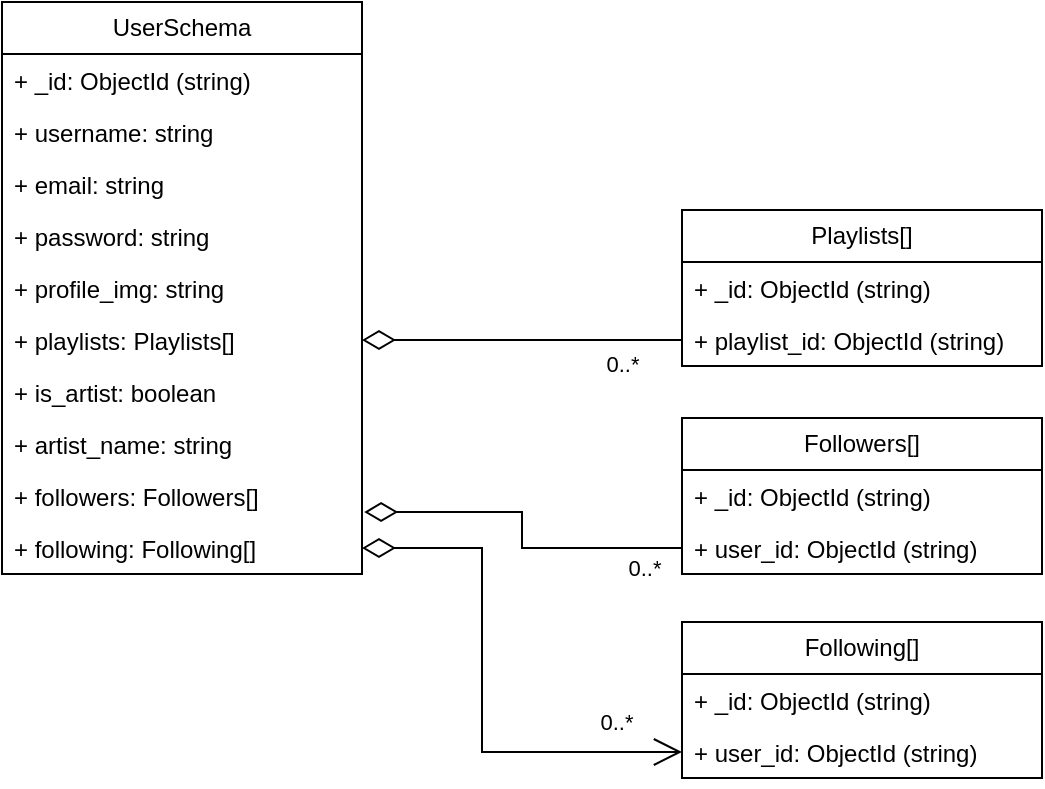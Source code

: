 <mxfile version="24.7.16">
  <diagram name="1 oldal" id="gWuQNB8cpPoz4X4sDsTD">
    <mxGraphModel dx="533" dy="788" grid="1" gridSize="10" guides="1" tooltips="1" connect="1" arrows="1" fold="1" page="1" pageScale="1" pageWidth="827" pageHeight="1169" math="0" shadow="0">
      <root>
        <mxCell id="0" />
        <mxCell id="1" parent="0" />
        <mxCell id="hXM6IOfAmBf4wbzv_9Qh-1" value="UserSchema" style="swimlane;fontStyle=0;childLayout=stackLayout;horizontal=1;startSize=26;fillColor=none;horizontalStack=0;resizeParent=1;resizeParentMax=0;resizeLast=0;collapsible=1;marginBottom=0;whiteSpace=wrap;html=1;" vertex="1" parent="1">
          <mxGeometry x="80" y="30" width="180" height="286" as="geometry" />
        </mxCell>
        <mxCell id="hXM6IOfAmBf4wbzv_9Qh-2" value="+ _id: ObjectId (string)" style="text;strokeColor=none;fillColor=none;align=left;verticalAlign=top;spacingLeft=4;spacingRight=4;overflow=hidden;rotatable=0;points=[[0,0.5],[1,0.5]];portConstraint=eastwest;whiteSpace=wrap;html=1;fontStyle=0" vertex="1" parent="hXM6IOfAmBf4wbzv_9Qh-1">
          <mxGeometry y="26" width="180" height="26" as="geometry" />
        </mxCell>
        <mxCell id="hXM6IOfAmBf4wbzv_9Qh-3" value="+ username: string" style="text;strokeColor=none;fillColor=none;align=left;verticalAlign=top;spacingLeft=4;spacingRight=4;overflow=hidden;rotatable=0;points=[[0,0.5],[1,0.5]];portConstraint=eastwest;whiteSpace=wrap;html=1;" vertex="1" parent="hXM6IOfAmBf4wbzv_9Qh-1">
          <mxGeometry y="52" width="180" height="26" as="geometry" />
        </mxCell>
        <mxCell id="hXM6IOfAmBf4wbzv_9Qh-6" value="+ email: string" style="text;strokeColor=none;fillColor=none;align=left;verticalAlign=top;spacingLeft=4;spacingRight=4;overflow=hidden;rotatable=0;points=[[0,0.5],[1,0.5]];portConstraint=eastwest;whiteSpace=wrap;html=1;" vertex="1" parent="hXM6IOfAmBf4wbzv_9Qh-1">
          <mxGeometry y="78" width="180" height="26" as="geometry" />
        </mxCell>
        <mxCell id="hXM6IOfAmBf4wbzv_9Qh-5" value="+ password: string" style="text;strokeColor=none;fillColor=none;align=left;verticalAlign=top;spacingLeft=4;spacingRight=4;overflow=hidden;rotatable=0;points=[[0,0.5],[1,0.5]];portConstraint=eastwest;whiteSpace=wrap;html=1;" vertex="1" parent="hXM6IOfAmBf4wbzv_9Qh-1">
          <mxGeometry y="104" width="180" height="26" as="geometry" />
        </mxCell>
        <mxCell id="hXM6IOfAmBf4wbzv_9Qh-7" value="+ profile_img: string" style="text;strokeColor=none;fillColor=none;align=left;verticalAlign=top;spacingLeft=4;spacingRight=4;overflow=hidden;rotatable=0;points=[[0,0.5],[1,0.5]];portConstraint=eastwest;whiteSpace=wrap;html=1;" vertex="1" parent="hXM6IOfAmBf4wbzv_9Qh-1">
          <mxGeometry y="130" width="180" height="26" as="geometry" />
        </mxCell>
        <mxCell id="hXM6IOfAmBf4wbzv_9Qh-17" value="+ playlists: Playlists[]" style="text;strokeColor=none;fillColor=none;align=left;verticalAlign=top;spacingLeft=4;spacingRight=4;overflow=hidden;rotatable=0;points=[[0,0.5],[1,0.5]];portConstraint=eastwest;whiteSpace=wrap;html=1;" vertex="1" parent="hXM6IOfAmBf4wbzv_9Qh-1">
          <mxGeometry y="156" width="180" height="26" as="geometry" />
        </mxCell>
        <mxCell id="hXM6IOfAmBf4wbzv_9Qh-4" value="+ is_artist: boolean" style="text;strokeColor=none;fillColor=none;align=left;verticalAlign=top;spacingLeft=4;spacingRight=4;overflow=hidden;rotatable=0;points=[[0,0.5],[1,0.5]];portConstraint=eastwest;whiteSpace=wrap;html=1;" vertex="1" parent="hXM6IOfAmBf4wbzv_9Qh-1">
          <mxGeometry y="182" width="180" height="26" as="geometry" />
        </mxCell>
        <mxCell id="hXM6IOfAmBf4wbzv_9Qh-19" value="+ artist_name: string" style="text;strokeColor=none;fillColor=none;align=left;verticalAlign=top;spacingLeft=4;spacingRight=4;overflow=hidden;rotatable=0;points=[[0,0.5],[1,0.5]];portConstraint=eastwest;whiteSpace=wrap;html=1;" vertex="1" parent="hXM6IOfAmBf4wbzv_9Qh-1">
          <mxGeometry y="208" width="180" height="26" as="geometry" />
        </mxCell>
        <mxCell id="hXM6IOfAmBf4wbzv_9Qh-26" value="+ followers: Followers[]" style="text;strokeColor=none;fillColor=none;align=left;verticalAlign=top;spacingLeft=4;spacingRight=4;overflow=hidden;rotatable=0;points=[[0,0.5],[1,0.5]];portConstraint=eastwest;whiteSpace=wrap;html=1;" vertex="1" parent="hXM6IOfAmBf4wbzv_9Qh-1">
          <mxGeometry y="234" width="180" height="26" as="geometry" />
        </mxCell>
        <mxCell id="hXM6IOfAmBf4wbzv_9Qh-18" value="+ following: Following[]" style="text;strokeColor=none;fillColor=none;align=left;verticalAlign=top;spacingLeft=4;spacingRight=4;overflow=hidden;rotatable=0;points=[[0,0.5],[1,0.5]];portConstraint=eastwest;whiteSpace=wrap;html=1;" vertex="1" parent="hXM6IOfAmBf4wbzv_9Qh-1">
          <mxGeometry y="260" width="180" height="26" as="geometry" />
        </mxCell>
        <mxCell id="hXM6IOfAmBf4wbzv_9Qh-8" value="" style="endArrow=none;html=1;endSize=12;startArrow=diamondThin;startSize=14;startFill=0;edgeStyle=orthogonalEdgeStyle;align=left;verticalAlign=bottom;rounded=0;endFill=0;entryX=0;entryY=0.5;entryDx=0;entryDy=0;" edge="1" parent="1" source="hXM6IOfAmBf4wbzv_9Qh-17" target="hXM6IOfAmBf4wbzv_9Qh-16">
          <mxGeometry x="0.5" y="160" relative="1" as="geometry">
            <mxPoint x="260" y="200" as="sourcePoint" />
            <mxPoint x="420" y="200" as="targetPoint" />
            <mxPoint as="offset" />
          </mxGeometry>
        </mxCell>
        <mxCell id="hXM6IOfAmBf4wbzv_9Qh-9" value="0..*" style="edgeLabel;html=1;align=center;verticalAlign=middle;resizable=0;points=[];" vertex="1" connectable="0" parent="hXM6IOfAmBf4wbzv_9Qh-8">
          <mxGeometry x="0.912" y="2" relative="1" as="geometry">
            <mxPoint x="-23" y="14" as="offset" />
          </mxGeometry>
        </mxCell>
        <mxCell id="hXM6IOfAmBf4wbzv_9Qh-10" value="Playlists[]" style="swimlane;fontStyle=0;childLayout=stackLayout;horizontal=1;startSize=26;fillColor=none;horizontalStack=0;resizeParent=1;resizeParentMax=0;resizeLast=0;collapsible=1;marginBottom=0;whiteSpace=wrap;html=1;" vertex="1" parent="1">
          <mxGeometry x="420" y="134" width="180" height="78" as="geometry" />
        </mxCell>
        <mxCell id="hXM6IOfAmBf4wbzv_9Qh-11" value="+ _id: ObjectId (string)" style="text;strokeColor=none;fillColor=none;align=left;verticalAlign=top;spacingLeft=4;spacingRight=4;overflow=hidden;rotatable=0;points=[[0,0.5],[1,0.5]];portConstraint=eastwest;whiteSpace=wrap;html=1;fontStyle=0" vertex="1" parent="hXM6IOfAmBf4wbzv_9Qh-10">
          <mxGeometry y="26" width="180" height="26" as="geometry" />
        </mxCell>
        <mxCell id="hXM6IOfAmBf4wbzv_9Qh-16" value="+ playlist_id: ObjectId (string)" style="text;strokeColor=none;fillColor=none;align=left;verticalAlign=top;spacingLeft=4;spacingRight=4;overflow=hidden;rotatable=0;points=[[0,0.5],[1,0.5]];portConstraint=eastwest;whiteSpace=wrap;html=1;" vertex="1" parent="hXM6IOfAmBf4wbzv_9Qh-10">
          <mxGeometry y="52" width="180" height="26" as="geometry" />
        </mxCell>
        <mxCell id="hXM6IOfAmBf4wbzv_9Qh-23" value="Followers[]" style="swimlane;fontStyle=0;childLayout=stackLayout;horizontal=1;startSize=26;fillColor=none;horizontalStack=0;resizeParent=1;resizeParentMax=0;resizeLast=0;collapsible=1;marginBottom=0;whiteSpace=wrap;html=1;" vertex="1" parent="1">
          <mxGeometry x="420" y="238" width="180" height="78" as="geometry" />
        </mxCell>
        <mxCell id="hXM6IOfAmBf4wbzv_9Qh-24" value="+ _id: ObjectId (string)" style="text;strokeColor=none;fillColor=none;align=left;verticalAlign=top;spacingLeft=4;spacingRight=4;overflow=hidden;rotatable=0;points=[[0,0.5],[1,0.5]];portConstraint=eastwest;whiteSpace=wrap;html=1;fontStyle=0" vertex="1" parent="hXM6IOfAmBf4wbzv_9Qh-23">
          <mxGeometry y="26" width="180" height="26" as="geometry" />
        </mxCell>
        <mxCell id="hXM6IOfAmBf4wbzv_9Qh-25" value="+ user_id: ObjectId (string)" style="text;strokeColor=none;fillColor=none;align=left;verticalAlign=top;spacingLeft=4;spacingRight=4;overflow=hidden;rotatable=0;points=[[0,0.5],[1,0.5]];portConstraint=eastwest;whiteSpace=wrap;html=1;" vertex="1" parent="hXM6IOfAmBf4wbzv_9Qh-23">
          <mxGeometry y="52" width="180" height="26" as="geometry" />
        </mxCell>
        <mxCell id="hXM6IOfAmBf4wbzv_9Qh-20" value="" style="endArrow=none;html=1;endSize=12;startArrow=diamondThin;startSize=14;startFill=0;edgeStyle=orthogonalEdgeStyle;align=left;verticalAlign=bottom;rounded=0;endFill=0;entryX=0;entryY=0.5;entryDx=0;entryDy=0;exitX=1.006;exitY=0.808;exitDx=0;exitDy=0;exitPerimeter=0;" edge="1" parent="1" source="hXM6IOfAmBf4wbzv_9Qh-26" target="hXM6IOfAmBf4wbzv_9Qh-25">
          <mxGeometry x="1" y="-71" relative="1" as="geometry">
            <mxPoint x="250" y="280" as="sourcePoint" />
            <mxPoint x="410" y="280" as="targetPoint" />
            <mxPoint x="70" y="-61" as="offset" />
          </mxGeometry>
        </mxCell>
        <mxCell id="hXM6IOfAmBf4wbzv_9Qh-22" value="0..*" style="edgeLabel;html=1;align=center;verticalAlign=middle;resizable=0;points=[];" vertex="1" connectable="0" parent="hXM6IOfAmBf4wbzv_9Qh-20">
          <mxGeometry x="0.787" y="1" relative="1" as="geometry">
            <mxPoint y="11" as="offset" />
          </mxGeometry>
        </mxCell>
        <mxCell id="hXM6IOfAmBf4wbzv_9Qh-27" value="" style="endArrow=open;html=1;endSize=12;startArrow=diamondThin;startSize=14;startFill=0;edgeStyle=orthogonalEdgeStyle;align=left;verticalAlign=bottom;rounded=0;entryX=0;entryY=0.5;entryDx=0;entryDy=0;" edge="1" parent="1" source="hXM6IOfAmBf4wbzv_9Qh-18" target="hXM6IOfAmBf4wbzv_9Qh-31">
          <mxGeometry x="0.645" y="-60" relative="1" as="geometry">
            <mxPoint x="300" y="380" as="sourcePoint" />
            <mxPoint x="320" y="410" as="targetPoint" />
            <Array as="points">
              <mxPoint x="320" y="303" />
              <mxPoint x="320" y="405" />
            </Array>
            <mxPoint as="offset" />
          </mxGeometry>
        </mxCell>
        <mxCell id="hXM6IOfAmBf4wbzv_9Qh-28" value="0..*" style="edgeLabel;html=1;align=center;verticalAlign=middle;resizable=0;points=[];" vertex="1" connectable="0" parent="hXM6IOfAmBf4wbzv_9Qh-27">
          <mxGeometry x="0.916" y="2" relative="1" as="geometry">
            <mxPoint x="-22" y="-13" as="offset" />
          </mxGeometry>
        </mxCell>
        <mxCell id="hXM6IOfAmBf4wbzv_9Qh-29" value="Following[]" style="swimlane;fontStyle=0;childLayout=stackLayout;horizontal=1;startSize=26;fillColor=none;horizontalStack=0;resizeParent=1;resizeParentMax=0;resizeLast=0;collapsible=1;marginBottom=0;whiteSpace=wrap;html=1;" vertex="1" parent="1">
          <mxGeometry x="420" y="340" width="180" height="78" as="geometry" />
        </mxCell>
        <mxCell id="hXM6IOfAmBf4wbzv_9Qh-30" value="+ _id: ObjectId (string)" style="text;strokeColor=none;fillColor=none;align=left;verticalAlign=top;spacingLeft=4;spacingRight=4;overflow=hidden;rotatable=0;points=[[0,0.5],[1,0.5]];portConstraint=eastwest;whiteSpace=wrap;html=1;fontStyle=0" vertex="1" parent="hXM6IOfAmBf4wbzv_9Qh-29">
          <mxGeometry y="26" width="180" height="26" as="geometry" />
        </mxCell>
        <mxCell id="hXM6IOfAmBf4wbzv_9Qh-31" value="+ user_id: ObjectId (string)" style="text;strokeColor=none;fillColor=none;align=left;verticalAlign=top;spacingLeft=4;spacingRight=4;overflow=hidden;rotatable=0;points=[[0,0.5],[1,0.5]];portConstraint=eastwest;whiteSpace=wrap;html=1;" vertex="1" parent="hXM6IOfAmBf4wbzv_9Qh-29">
          <mxGeometry y="52" width="180" height="26" as="geometry" />
        </mxCell>
      </root>
    </mxGraphModel>
  </diagram>
</mxfile>
